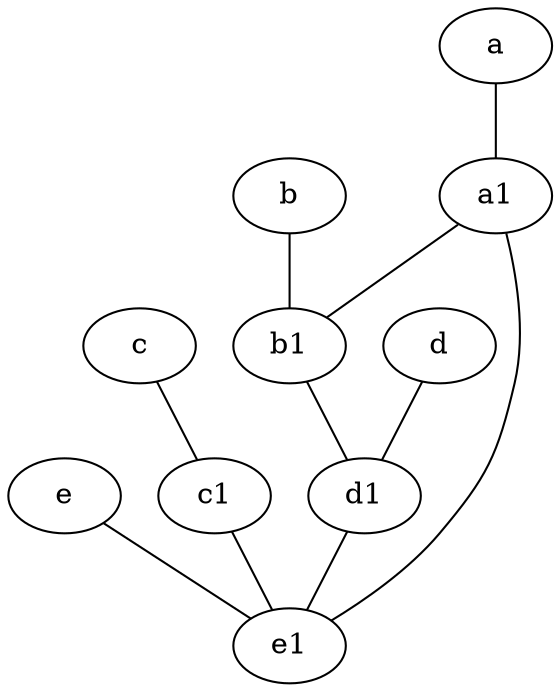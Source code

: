 graph {
	node [labelfontsize=50]
	d1 [labelfontsize=50 pos="3,5!"]
	b1 [labelfontsize=50 pos="9,4!"]
	c [labelfontsize=50 pos="4.5,2!"]
	e [labelfontsize=50 pos="7,9!"]
	c1 [labelfontsize=50 pos="4.5,3!"]
	e1 [labelfontsize=50 pos="7,7!"]
	d [labelfontsize=50 pos="2,5!"]
	a [labelfontsize=50 pos="8,2!"]
	b [labelfontsize=50 pos="10,4!"]
	a1 [labelfontsize=50 pos="8,3!"]
	c1 -- e1
	a -- a1
	e -- e1
	c -- c1
	d -- d1
	a1 -- e1
	d1 -- e1
	a1 -- b1
	b -- b1
	b1 -- d1
}
